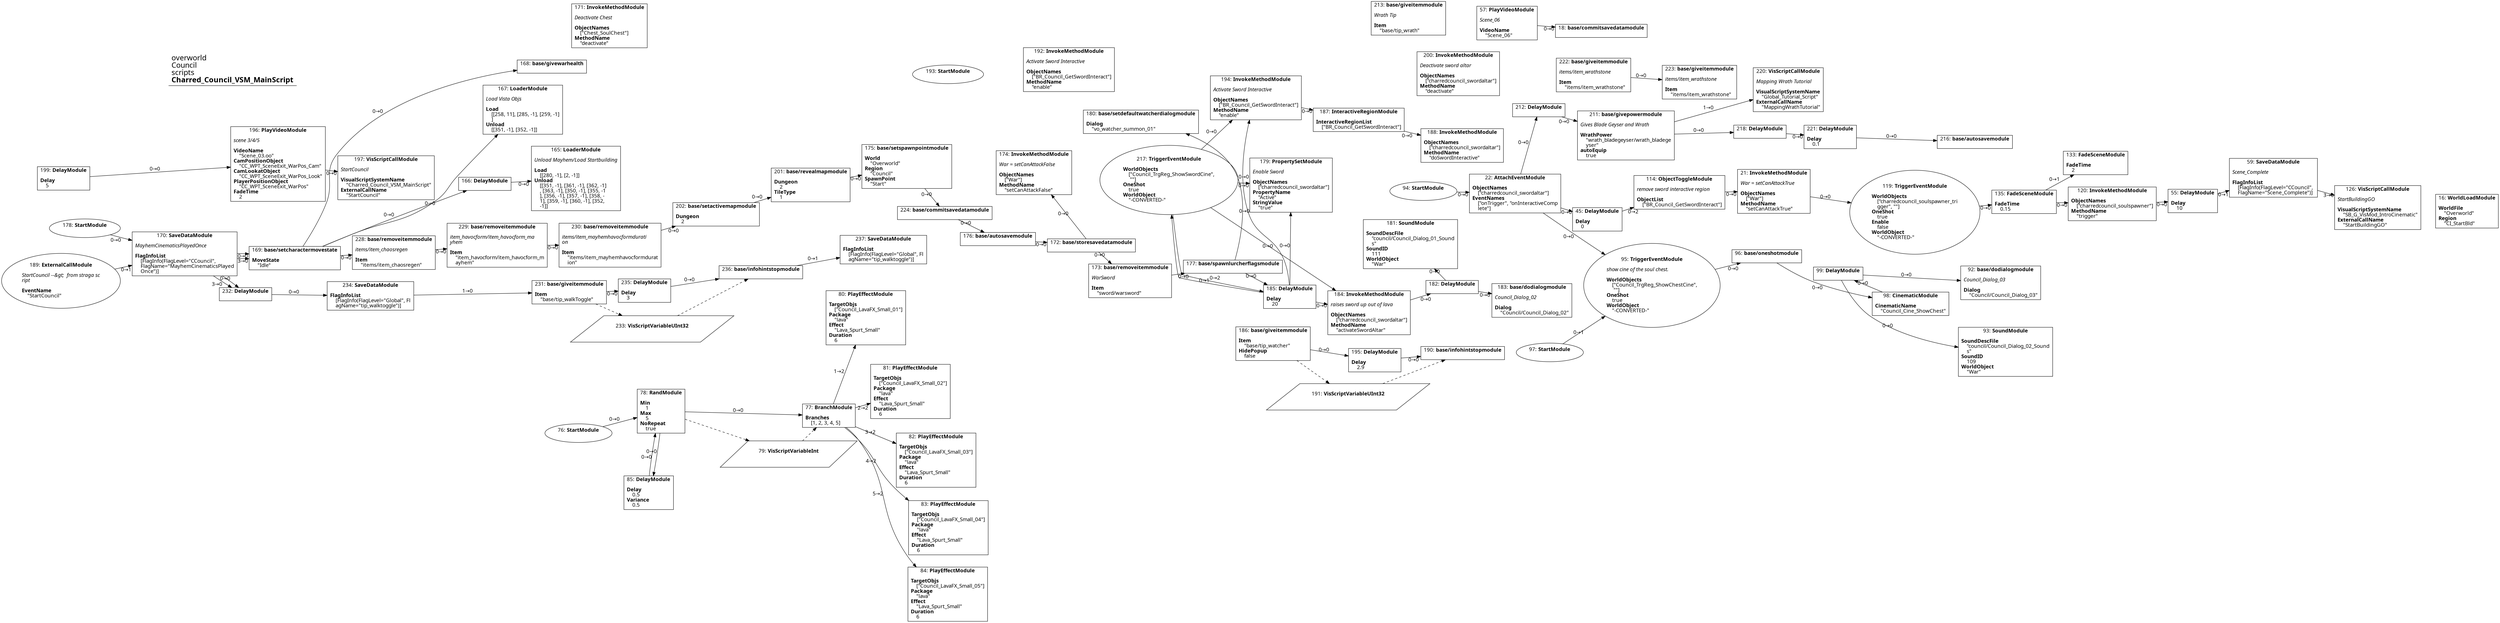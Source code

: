 digraph {
    layout = fdp;
    overlap = prism;
    sep = "+16";
    splines = spline;

    node [ shape = box ];

    graph [ fontname = "Segoe UI" ];
    node [ fontname = "Segoe UI" ];
    edge [ fontname = "Segoe UI" ];

    16 [ label = <16: <b>WorldLoadModule</b><br/><br/><b>WorldFile</b><br align="left"/>    &quot;Overworld&quot;<br align="left"/><b>Region</b><br align="left"/>    &quot;CI_StartBld&quot;<br align="left"/>> ];
    16 [ pos = "3.8240001,-0.009000001!" ];

    18 [ label = <18: <b>base/commitsavedatamodule</b><br/><br/>> ];
    18 [ pos = "2.0210001,0.537!" ];

    21 [ label = <21: <b>InvokeMethodModule</b><br/><br/><i>War = setCanAttackTrue<br align="left"/></i><br align="left"/><b>ObjectNames</b><br align="left"/>    [&quot;War&quot;]<br align="left"/><b>MethodName</b><br align="left"/>    &quot;setCanAttackTrue&quot;<br align="left"/>> ];
    21 [ pos = "2.1850002,0.029000001!" ];
    21 -> 119 [ label = "0→0" ];

    22 [ label = <22: <b>AttachEventModule</b><br/><br/><b>ObjectNames</b><br align="left"/>    [&quot;charredcouncil_swordaltar&quot;]<br align="left"/><b>EventNames</b><br align="left"/>    [&quot;onTrigger&quot;, &quot;onInteractiveComp<br align="left"/>    lete&quot;]<br align="left"/>> ];
    22 [ pos = "1.44,-0.017!" ];
    22 -> 45 [ label = "0→0" ];
    22 -> 95 [ label = "0→0" ];
    22 -> 212 [ label = "0→0" ];

    45 [ label = <45: <b>DelayModule</b><br/><br/><b>Delay</b><br align="left"/>    0<br align="left"/>> ];
    45 [ pos = "1.7910001,-0.017!" ];
    45 -> 114 [ label = "0→2" ];

    55 [ label = <55: <b>DelayModule</b><br/><br/><b>Delay</b><br align="left"/>    10<br align="left"/>> ];
    55 [ pos = "3.1160002,0.029000001!" ];
    55 -> 59 [ label = "0→1" ];

    57 [ label = <57: <b>PlayVideoModule</b><br/><br/><i>Scene_06<br align="left"/></i><br align="left"/><b>VideoName</b><br align="left"/>    &quot;Scene_06&quot;<br align="left"/>> ];
    57 [ pos = "1.8310001,0.537!" ];
    57 -> 18 [ label = "0→0" ];

    59 [ label = <59: <b>SaveDataModule</b><br/><br/><i>Scene_Complete<br align="left"/></i><br align="left"/><b>FlagInfoList</b><br align="left"/>    [FlagInfo(FlagLevel=&quot;CCouncil&quot;, <br align="left"/>    FlagName=&quot;Scene_Complete&quot;)]<br align="left"/>> ];
    59 [ pos = "3.295,0.052!" ];
    59 -> 126 [ label = "3→0" ];

    76 [ label = <76: <b>StartModule</b><br/><br/>> ];
    76 [ shape = oval ]
    76 [ pos = "-2.322,-1.1400001!" ];
    76 -> 78 [ label = "0→0" ];

    77 [ label = <77: <b>BranchModule</b><br/><br/><b>Branches</b><br align="left"/>    [1, 2, 3, 4, 5]<br align="left"/>> ];
    77 [ pos = "-1.8090001,-1.1400001!" ];
    77 -> 80 [ label = "1→2" ];
    77 -> 81 [ label = "2→2" ];
    77 -> 82 [ label = "3→2" ];
    77 -> 83 [ label = "4→2" ];
    77 -> 84 [ label = "5→2" ];
    79 -> 77 [ style = dashed ];

    78 [ label = <78: <b>RandModule</b><br/><br/><b>Min</b><br align="left"/>    1<br align="left"/><b>Max</b><br align="left"/>    5<br align="left"/><b>NoRepeat</b><br align="left"/>    true<br align="left"/>> ];
    78 [ pos = "-2.124,-1.1400001!" ];
    78 -> 77 [ label = "0→0" ];
    78 -> 85 [ label = "0→0" ];
    78 -> 79 [ style = dashed ];

    79 [ label = <79: <b>VisScriptVariableInt</b><br/><br/>> ];
    79 [ shape = parallelogram ]
    79 [ pos = "-1.922,-1.2370001!" ];

    80 [ label = <80: <b>PlayEffectModule</b><br/><br/><b>TargetObjs</b><br align="left"/>    [&quot;Council_LavaFX_Small_01&quot;]<br align="left"/><b>Package</b><br align="left"/>    &quot;lava&quot;<br align="left"/><b>Effect</b><br align="left"/>    &quot;Lava_Spurt_Small&quot;<br align="left"/><b>Duration</b><br align="left"/>    6<br align="left"/>> ];
    80 [ pos = "-1.5250001,-0.88000005!" ];

    81 [ label = <81: <b>PlayEffectModule</b><br/><br/><b>TargetObjs</b><br align="left"/>    [&quot;Council_LavaFX_Small_02&quot;]<br align="left"/><b>Package</b><br align="left"/>    &quot;lava&quot;<br align="left"/><b>Effect</b><br align="left"/>    &quot;Lava_Spurt_Small&quot;<br align="left"/><b>Duration</b><br align="left"/>    6<br align="left"/>> ];
    81 [ pos = "-1.5250001,-1.0450001!" ];

    82 [ label = <82: <b>PlayEffectModule</b><br/><br/><b>TargetObjs</b><br align="left"/>    [&quot;Council_LavaFX_Small_03&quot;]<br align="left"/><b>Package</b><br align="left"/>    &quot;lava&quot;<br align="left"/><b>Effect</b><br align="left"/>    &quot;Lava_Spurt_Small&quot;<br align="left"/><b>Duration</b><br align="left"/>    6<br align="left"/>> ];
    82 [ pos = "-1.526,-1.2090001!" ];

    83 [ label = <83: <b>PlayEffectModule</b><br/><br/><b>TargetObjs</b><br align="left"/>    [&quot;Council_LavaFX_Small_04&quot;]<br align="left"/><b>Package</b><br align="left"/>    &quot;lava&quot;<br align="left"/><b>Effect</b><br align="left"/>    &quot;Lava_Spurt_Small&quot;<br align="left"/><b>Duration</b><br align="left"/>    6<br align="left"/>> ];
    83 [ pos = "-1.526,-1.376!" ];

    84 [ label = <84: <b>PlayEffectModule</b><br/><br/><b>TargetObjs</b><br align="left"/>    [&quot;Council_LavaFX_Small_05&quot;]<br align="left"/><b>Package</b><br align="left"/>    &quot;lava&quot;<br align="left"/><b>Effect</b><br align="left"/>    &quot;Lava_Spurt_Small&quot;<br align="left"/><b>Duration</b><br align="left"/>    6<br align="left"/>> ];
    84 [ pos = "-1.526,-1.544!" ];

    85 [ label = <85: <b>DelayModule</b><br/><br/><b>Delay</b><br align="left"/>    0.5<br align="left"/><b>Variance</b><br align="left"/>    0.5<br align="left"/>> ];
    85 [ pos = "-2.095,-1.3210001!" ];
    85 -> 78 [ label = "0→0" ];

    92 [ label = <92: <b>base/dodialogmodule</b><br/><br/><i>Council_Dialog_03<br align="left"/></i><br align="left"/><b>Dialog</b><br align="left"/>    &quot;Council/Council_Dialog_03&quot;<br align="left"/>> ];
    92 [ pos = "2.618,-0.277!" ];

    93 [ label = <93: <b>SoundModule</b><br/><br/><b>SoundDescFile</b><br align="left"/>    &quot;council/Council_Dialog_02_Sound<br align="left"/>    s&quot;<br align="left"/><b>SoundID</b><br align="left"/>    109<br align="left"/><b>WorldObject</b><br align="left"/>    &quot;War&quot;<br align="left"/>> ];
    93 [ pos = "2.618,-0.372!" ];

    94 [ label = <94: <b>StartModule</b><br/><br/>> ];
    94 [ shape = oval ]
    94 [ pos = "1.2390001,-0.017!" ];
    94 -> 22 [ label = "0→0" ];

    95 [ label = <95: <b>TriggerEventModule</b><br/><br/><i>show cine of the soul chest.<br align="left"/></i><br align="left"/><b>WorldObjects</b><br align="left"/>    [&quot;Council_TrgReg_ShowChestCine&quot;,<br align="left"/>     &quot;&quot;]<br align="left"/><b>OneShot</b><br align="left"/>    true<br align="left"/><b>WorldObject</b><br align="left"/>    &quot;-CONVERTED-&quot;<br align="left"/>> ];
    95 [ shape = oval ]
    95 [ pos = "1.8100001,-0.277!" ];
    95 -> 96 [ label = "0→0" ];

    96 [ label = <96: <b>base/oneshotmodule</b><br/><br/>> ];
    96 [ pos = "2.0570002,-0.277!" ];
    96 -> 98 [ label = "0→0" ];

    97 [ label = <97: <b>StartModule</b><br/><br/>> ];
    97 [ shape = oval ]
    97 [ pos = "1.447,-0.34100002!" ];
    97 -> 95 [ label = "0→1" ];

    98 [ label = <98: <b>CinematicModule</b><br/><br/><b>CinematicName</b><br align="left"/>    &quot;Council_Cine_ShowChest&quot;<br align="left"/>> ];
    98 [ pos = "2.2280002,-0.277!" ];
    98 -> 99 [ label = "0→0" ];

    99 [ label = <99: <b>DelayModule</b><br/><br/>> ];
    99 [ pos = "2.4410002,-0.277!" ];
    99 -> 92 [ label = "0→0" ];
    99 -> 93 [ label = "0→0" ];

    114 [ label = <114: <b>ObjectToggleModule</b><br/><br/><i>remove sword interactive region<br align="left"/></i><br align="left"/><b>ObjectList</b><br align="left"/>    [&quot;BR_Council_GetSwordInteract&quot;]<br align="left"/>> ];
    114 [ pos = "1.9640001,0.029000001!" ];
    114 -> 21 [ label = "0→0" ];

    119 [ label = <119: <b>TriggerEventModule</b><br/><br/><b>WorldObjects</b><br align="left"/>    [&quot;charredcouncil_soulspawner_tri<br align="left"/>    gger&quot;, &quot;&quot;]<br align="left"/><b>OneShot</b><br align="left"/>    true<br align="left"/><b>Enable</b><br align="left"/>    false<br align="left"/><b>WorldObject</b><br align="left"/>    &quot;-CONVERTED-&quot;<br align="left"/>> ];
    119 [ shape = oval ]
    119 [ pos = "2.3930001,0.029000001!" ];
    119 -> 135 [ label = "0→0" ];

    120 [ label = <120: <b>InvokeMethodModule</b><br/><br/><b>ObjectNames</b><br align="left"/>    [&quot;charredcouncil_soulspawner&quot;]<br align="left"/><b>MethodName</b><br align="left"/>    &quot;trigger&quot;<br align="left"/>> ];
    120 [ pos = "2.9020002,0.029000001!" ];
    120 -> 55 [ label = "0→0" ];

    126 [ label = <126: <b>VisScriptCallModule</b><br/><br/><i>StartBuildingGO<br align="left"/></i><br align="left"/><b>VisualScriptSystemName</b><br align="left"/>    &quot;SB_G_VisMod_IntroCinematic&quot;<br align="left"/><b>ExternalCallName</b><br align="left"/>    &quot;StartBuildingGO&quot;<br align="left"/>> ];
    126 [ pos = "3.528,0.006!" ];

    133 [ label = <133: <b>FadeSceneModule</b><br/><br/><b>FadeTime</b><br align="left"/>    2<br align="left"/>> ];
    133 [ pos = "2.9,0.178!" ];

    135 [ label = <135: <b>FadeSceneModule</b><br/><br/><b>FadeTime</b><br align="left"/>    0.15<br align="left"/>> ];
    135 [ pos = "2.64,0.029000001!" ];
    135 -> 133 [ label = "0→1" ];
    135 -> 120 [ label = "0→0" ];

    165 [ label = <165: <b>LoaderModule</b><br/><br/><i>Unload Mayhem/Load Startbuilding<br align="left"/></i><br align="left"/><b>Load</b><br align="left"/>    [[280, -1], [2, -1]]<br align="left"/><b>Unload</b><br align="left"/>    [[351, -1], [361, -1], [362, -1]<br align="left"/>    , [363, -1], [350, -1], [355, -1<br align="left"/>    ], [356, -1], [357, -1], [358, -<br align="left"/>    1], [359, -1], [360, -1], [352, <br align="left"/>    -1]]<br align="left"/>> ];
    165 [ pos = "-1.8900001,-0.020000001!" ];

    166 [ label = <166: <b>DelayModule</b><br/><br/>> ];
    166 [ pos = "-2.0470002,-0.020000001!" ];
    166 -> 165 [ label = "0→0" ];

    167 [ label = <167: <b>LoaderModule</b><br/><br/><i>Load Vista Objs<br align="left"/></i><br align="left"/><b>Load</b><br align="left"/>    [[258, 11], [285, -1], [259, -1]<br align="left"/>    ]<br align="left"/><b>Unload</b><br align="left"/>    [[351, -1], [352, -1]]<br align="left"/>> ];
    167 [ pos = "-2.0470002,0.08800001!" ];

    168 [ label = <168: <b>base/givewarhealth</b><br/><br/>> ];
    168 [ pos = "-2.045,0.19600001!" ];

    169 [ label = <169: <b>base/setcharactermovestate</b><br/><br/><b>MoveState</b><br align="left"/>    &quot;Idle&quot;<br align="left"/>> ];
    169 [ pos = "-2.4280002,-0.22600001!" ];
    169 -> 166 [ label = "0→0" ];
    169 -> 167 [ label = "0→0" ];
    169 -> 168 [ label = "0→0" ];
    169 -> 228 [ label = "0→0" ];

    170 [ label = <170: <b>SaveDataModule</b><br/><br/><i>MayhemCinematicsPlayedOnce<br align="left"/></i><br align="left"/><b>FlagInfoList</b><br align="left"/>    [FlagInfo(FlagLevel=&quot;CCouncil&quot;, <br align="left"/>    FlagName=&quot;MayhemCinematicsPlayed<br align="left"/>    Once&quot;)]<br align="left"/>> ];
    170 [ pos = "-2.676,-0.22600001!" ];
    170 -> 169 [ label = "0→0" ];
    170 -> 169 [ label = "3→0" ];
    170 -> 232 [ label = "0→0" ];
    170 -> 232 [ label = "3→0" ];

    171 [ label = <171: <b>InvokeMethodModule</b><br/><br/><i>Deactivate Chest<br align="left"/></i><br align="left"/><b>ObjectNames</b><br align="left"/>    [&quot;Chest_SoulChest&quot;]<br align="left"/><b>MethodName</b><br align="left"/>    &quot;deactivate&quot;<br align="left"/>> ];
    171 [ pos = "-1.8650001,0.45700002!" ];

    172 [ label = <172: <b>base/storesavedatamodule</b><br/><br/>> ];
    172 [ pos = "-0.40500003,-0.22600001!" ];
    172 -> 173 [ label = "0→0" ];
    172 -> 174 [ label = "0→0" ];

    173 [ label = <173: <b>base/removeitemmodule</b><br/><br/><i>WarSword<br align="left"/></i><br align="left"/><b>Item</b><br align="left"/>    &quot;sword/warsword&quot;<br align="left"/>> ];
    173 [ pos = "-0.16900001,-0.22600001!" ];
    173 -> 177 [ label = "0→0" ];

    174 [ label = <174: <b>InvokeMethodModule</b><br/><br/><i>War = setCanAttackFalse<br align="left"/></i><br align="left"/><b>ObjectNames</b><br align="left"/>    [&quot;War&quot;]<br align="left"/><b>MethodName</b><br align="left"/>    &quot;setCanAttackFalse&quot;<br align="left"/>> ];
    174 [ pos = "-0.16900001,-0.074!" ];

    175 [ label = <175: <b>base/setspawnpointmodule</b><br/><br/><b>World</b><br align="left"/>    &quot;Overworld&quot;<br align="left"/><b>Region</b><br align="left"/>    &quot;Council&quot;<br align="left"/><b>SpawnPoint</b><br align="left"/>    &quot;Start&quot;<br align="left"/>> ];
    175 [ pos = "-1.0710001,-0.22600001!" ];
    175 -> 224 [ label = "0→0" ];

    176 [ label = <176: <b>base/autosavemodule</b><br/><br/>> ];
    176 [ pos = "-0.59800005,-0.22600001!" ];
    176 -> 172 [ label = "0→0" ];

    177 [ label = <177: <b>base/spawnlurcherflagsmodule</b><br/><br/>> ];
    177 [ pos = "0.026,-0.22600001!" ];
    177 -> 185 [ label = "0→0" ];
    177 -> 180 [ label = "0→0" ];

    178 [ label = <178: <b>StartModule</b><br/><br/>> ];
    178 [ shape = oval ]
    178 [ pos = "-2.9980001,-0.13900001!" ];
    178 -> 170 [ label = "0→0" ];

    179 [ label = <179: <b>PropertySetModule</b><br/><br/><i>Enable Sword<br align="left"/></i><br align="left"/><b>ObjectNames</b><br align="left"/>    [&quot;charredcouncil_swordaltar&quot;]<br align="left"/><b>PropertyName</b><br align="left"/>    &quot;Active&quot;<br align="left"/><b>StringValue</b><br align="left"/>    &quot;true&quot;<br align="left"/>> ];
    179 [ pos = "0.572,-0.055000003!" ];

    180 [ label = <180: <b>base/setdefaultwatcherdialogmodule</b><br/><br/><b>Dialog</b><br align="left"/>    &quot;vo_watcher_summon_01&quot;<br align="left"/>> ];
    180 [ pos = "0.28800002,0.055000003!" ];

    181 [ label = <181: <b>SoundModule</b><br/><br/><b>SoundDescFile</b><br align="left"/>    &quot;council/Council_Dialog_01_Sound<br align="left"/>    s&quot;<br align="left"/><b>SoundID</b><br align="left"/>    111<br align="left"/><b>WorldObject</b><br align="left"/>    &quot;War&quot;<br align="left"/>> ];
    181 [ pos = "1.01,-0.079!" ];

    182 [ label = <182: <b>DelayModule</b><br/><br/>> ];
    182 [ pos = "0.79300004,-0.22600001!" ];
    182 -> 181 [ label = "0→0" ];
    182 -> 183 [ label = "0→0" ];

    183 [ label = <183: <b>base/dodialogmodule</b><br/><br/><i>Council_Dialog_02<br align="left"/></i><br align="left"/><b>Dialog</b><br align="left"/>    &quot;Council/Council_Dialog_02&quot;<br align="left"/>> ];
    183 [ pos = "1.01,-0.22600001!" ];

    184 [ label = <184: <b>InvokeMethodModule</b><br/><br/><i>raises sword up out of lava<br align="left"/></i><br align="left"/><b>ObjectNames</b><br align="left"/>    [&quot;charredcouncil_swordaltar&quot;]<br align="left"/><b>MethodName</b><br align="left"/>    &quot;activateSwordAltar&quot;<br align="left"/>> ];
    184 [ pos = "0.574,-0.22600001!" ];
    184 -> 182 [ label = "0→0" ];

    185 [ label = <185: <b>DelayModule</b><br/><br/><b>Delay</b><br align="left"/>    20<br align="left"/>> ];
    185 [ pos = "0.29200003,-0.22600001!" ];
    185 -> 184 [ label = "0→0" ];
    185 -> 179 [ label = "0→0" ];
    185 -> 194 [ label = "0→0" ];
    185 -> 217 [ label = "0→1" ];

    186 [ label = <186: <b>base/giveitemmodule</b><br/><br/><b>Item</b><br align="left"/>    &quot;base/tip_watcher&quot;<br align="left"/><b>HidePopup</b><br align="left"/>    false<br align="left"/>> ];
    186 [ pos = "0.32000002,-0.50100005!" ];
    186 -> 195 [ label = "0→0" ];
    186 -> 191 [ style = dashed ];

    187 [ label = <187: <b>InteractiveRegionModule</b><br/><br/><b>InteractiveRegionList</b><br align="left"/>    [&quot;BR_Council_GetSwordInteract&quot;]<br align="left"/>> ];
    187 [ pos = "0.78000003,0.095000006!" ];
    187 -> 188 [ label = "0→0" ];

    188 [ label = <188: <b>InvokeMethodModule</b><br/><br/><b>ObjectNames</b><br align="left"/>    [&quot;charredcouncil_swordaltar&quot;]<br align="left"/><b>MethodName</b><br align="left"/>    &quot;doSwordInteractive&quot;<br align="left"/>> ];
    188 [ pos = "1.0450001,0.095000006!" ];

    189 [ label = <189: <b>ExternalCallModule</b><br/><br/><i>StartCouncil --&amp;gt;  from straga sc<br align="left"/>ript<br align="left"/></i><br align="left"/><b>EventName</b><br align="left"/>    &quot;StartCouncil&quot;<br align="left"/>> ];
    189 [ shape = oval ]
    189 [ pos = "-2.999,-0.24900001!" ];
    189 -> 170 [ label = "0→1" ];

    190 [ label = <190: <b>base/infohintstopmodule</b><br/><br/>> ];
    190 [ pos = "0.71800005,-0.50100005!" ];
    191 -> 190 [ style = dashed ];

    191 [ label = <191: <b>VisScriptVariableUInt32</b><br/><br/>> ];
    191 [ shape = parallelogram ]
    191 [ pos = "0.512,-0.694!" ];

    192 [ label = <192: <b>InvokeMethodModule</b><br/><br/><i>Activate Sword Interactive<br align="left"/></i><br align="left"/><b>ObjectNames</b><br align="left"/>    [&quot;BR_Council_GetSwordInteract&quot;]<br align="left"/><b>MethodName</b><br align="left"/>    &quot;enable&quot;<br align="left"/>> ];
    192 [ pos = "-0.029000001,0.28100002!" ];

    193 [ label = <193: <b>StartModule</b><br/><br/>> ];
    193 [ shape = oval ]
    193 [ pos = "-0.201,0.273!" ];

    194 [ label = <194: <b>InvokeMethodModule</b><br/><br/><i>Activate Sword Interactive<br align="left"/></i><br align="left"/><b>ObjectNames</b><br align="left"/>    [&quot;BR_Council_GetSwordInteract&quot;]<br align="left"/><b>MethodName</b><br align="left"/>    &quot;enable&quot;<br align="left"/>> ];
    194 [ pos = "0.574,0.095000006!" ];
    194 -> 187 [ label = "0→0" ];

    195 [ label = <195: <b>DelayModule</b><br/><br/><b>Delay</b><br align="left"/>    2.9<br align="left"/>> ];
    195 [ pos = "0.517,-0.50100005!" ];
    195 -> 190 [ label = "0→0" ];

    196 [ label = <196: <b>PlayVideoModule</b><br/><br/><i>scene 3/4/5<br align="left"/></i><br align="left"/><b>VideoName</b><br align="left"/>    &quot;Scene_03.oo&quot;<br align="left"/><b>CamPositionObject</b><br align="left"/>    &quot;CC_WPT_SceneExit_WarPos_Cam&quot;<br align="left"/><b>CamLookatObject</b><br align="left"/>    &quot;CC_WPT_SceneExit_WarPos_Look&quot;<br align="left"/><b>PlayerPositionObject</b><br align="left"/>    &quot;CC_WPT_SceneExit_WarPos&quot;<br align="left"/><b>FadeTime</b><br align="left"/>    2<br align="left"/>> ];
    196 [ pos = "-2.9480002,0.037!" ];
    196 -> 197 [ label = "0→0" ];

    197 [ label = <197: <b>VisScriptCallModule</b><br/><br/><i>StartCouncil<br align="left"/></i><br align="left"/><b>VisualScriptSystemName</b><br align="left"/>    &quot;Charred_Council_VSM_MainScript&quot;<br align="left"/><b>ExternalCallName</b><br align="left"/>    &quot;StartCouncil&quot;<br align="left"/>> ];
    197 [ pos = "-2.752,0.037!" ];

    199 [ label = <199: <b>DelayModule</b><br/><br/><b>Delay</b><br align="left"/>    5<br align="left"/>> ];
    199 [ pos = "-3.157,0.037!" ];
    199 -> 196 [ label = "0→0" ];

    200 [ label = <200: <b>InvokeMethodModule</b><br/><br/><i>Deactivate sword altar<br align="left"/></i><br align="left"/><b>ObjectNames</b><br align="left"/>    [&quot;charredcouncil_swordaltar&quot;]<br align="left"/><b>MethodName</b><br align="left"/>    &quot;deactivate&quot;<br align="left"/>> ];
    200 [ pos = "1.3750001,0.29200003!" ];

    201 [ label = <201: <b>base/revealmapmodule</b><br/><br/><b>Dungeon</b><br align="left"/>    2<br align="left"/><b>TileType</b><br align="left"/>    1<br align="left"/>> ];
    201 [ pos = "-1.274,-0.22600001!" ];
    201 -> 175 [ label = "0→0" ];

    202 [ label = <202: <b>base/setactivemapmodule</b><br/><br/><b>Dungeon</b><br align="left"/>    2<br align="left"/>> ];
    202 [ pos = "-1.4770001,-0.22600001!" ];
    202 -> 201 [ label = "0→0" ];

    211 [ label = <211: <b>base/givepowermodule</b><br/><br/><i>Gives Blade Geyser and Wrath<br align="left"/></i><br align="left"/><b>WrathPower</b><br align="left"/>    &quot;wrath_bladegeyser/wrath_bladege<br align="left"/>    yser&quot;<br align="left"/><b>autoEquip</b><br align="left"/>    true<br align="left"/>> ];
    211 [ pos = "1.973,0.177!" ];
    211 -> 218 [ label = "0→0" ];
    211 -> 220 [ label = "1→0" ];

    212 [ label = <212: <b>DelayModule</b><br/><br/>> ];
    212 [ pos = "1.792,0.177!" ];
    212 -> 211 [ label = "0→0" ];

    213 [ label = <213: <b>base/giveitemmodule</b><br/><br/><i>Wrath Tip<br align="left"/></i><br align="left"/><b>Item</b><br align="left"/>    &quot;base/tip_wrath&quot;<br align="left"/>> ];
    213 [ pos = "1.6400001,0.54!" ];

    216 [ label = <216: <b>base/autosavemodule</b><br/><br/>> ];
    216 [ pos = "2.6320002,0.22100002!" ];

    217 [ label = <217: <b>TriggerEventModule</b><br/><br/><b>WorldObjects</b><br align="left"/>    [&quot;Council_TrgReg_ShowSwordCine&quot;,<br align="left"/>     &quot;&quot;]<br align="left"/><b>OneShot</b><br align="left"/>    true<br align="left"/><b>WorldObject</b><br align="left"/>    &quot;-CONVERTED-&quot;<br align="left"/>> ];
    217 [ shape = oval ]
    217 [ pos = "0.29000002,-0.011000001!" ];
    217 -> 185 [ label = "0→2" ];
    217 -> 184 [ label = "0→0" ];
    217 -> 194 [ label = "0→0" ];
    217 -> 179 [ label = "0→0" ];

    218 [ label = <218: <b>DelayModule</b><br/><br/>> ];
    218 [ pos = "2.285,0.22100002!" ];
    218 -> 221 [ label = "0→0" ];

    220 [ label = <220: <b>VisScriptCallModule</b><br/><br/><i>Mapping Wrath Tutorial<br align="left"/></i><br align="left"/><b>VisualScriptSystemName</b><br align="left"/>    &quot;Global_Tutorial_Script&quot;<br align="left"/><b>ExternalCallName</b><br align="left"/>    &quot;MappingWrathTutorial&quot;<br align="left"/>> ];
    220 [ pos = "2.361,0.31!" ];

    221 [ label = <221: <b>DelayModule</b><br/><br/><b>Delay</b><br align="left"/>    0.1<br align="left"/>> ];
    221 [ pos = "2.47,0.22100002!" ];
    221 -> 216 [ label = "0→0" ];

    222 [ label = <222: <b>base/giveitemmodule</b><br/><br/><i>items/item_wrathstone<br align="left"/></i><br align="left"/><b>Item</b><br align="left"/>    &quot;items/item_wrathstone&quot;<br align="left"/>> ];
    222 [ pos = "1.9770001,0.337!" ];
    222 -> 223 [ label = "0→0" ];

    223 [ label = <223: <b>base/giveitemmodule</b><br/><br/><i>items/item_wrathstone<br align="left"/></i><br align="left"/><b>Item</b><br align="left"/>    &quot;items/item_wrathstone&quot;<br align="left"/>> ];
    223 [ pos = "2.1560001,0.337!" ];

    224 [ label = <224: <b>base/commitsavedatamodule</b><br/><br/>> ];
    224 [ pos = "-0.84900004,-0.22600001!" ];
    224 -> 176 [ label = "0→0" ];

    228 [ label = <228: <b>base/removeitemmodule</b><br/><br/><i>items/item_chaosregen<br align="left"/></i><br align="left"/><b>Item</b><br align="left"/>    &quot;items/item_chaosregen&quot;<br align="left"/>> ];
    228 [ pos = "-2.1390002,-0.22600001!" ];
    228 -> 229 [ label = "0→0" ];

    229 [ label = <229: <b>base/removeitemmodule</b><br/><br/><i>item_havocform/item_havocform_ma<br align="left"/>yhem<br align="left"/></i><br align="left"/><b>Item</b><br align="left"/>    &quot;item_havocform/item_havocform_m<br align="left"/>    ayhem&quot;<br align="left"/>> ];
    229 [ pos = "-1.937,-0.22600001!" ];
    229 -> 230 [ label = "0→0" ];

    230 [ label = <230: <b>base/removeitemmodule</b><br/><br/><i>items/item_mayhemhavocformdurati<br align="left"/>on<br align="left"/></i><br align="left"/><b>Item</b><br align="left"/>    &quot;items/item_mayhemhavocformdurat<br align="left"/>    ion&quot;<br align="left"/>> ];
    230 [ pos = "-1.659,-0.22600001!" ];
    230 -> 202 [ label = "0→0" ];

    231 [ label = <231: <b>base/giveitemmodule</b><br/><br/><b>Item</b><br align="left"/>    &quot;base/tip_walkToggle&quot;<br align="left"/>> ];
    231 [ pos = "-2.0400002,-0.42600003!" ];
    231 -> 235 [ label = "0→0" ];
    231 -> 233 [ style = dashed ];

    232 [ label = <232: <b>DelayModule</b><br/><br/>> ];
    232 [ pos = "-2.4280002,-0.404!" ];
    232 -> 234 [ label = "0→0" ];

    233 [ label = <233: <b>VisScriptVariableUInt32</b><br/><br/>> ];
    233 [ shape = parallelogram ]
    233 [ pos = "-1.868,-0.50100005!" ];

    234 [ label = <234: <b>SaveDataModule</b><br/><br/><b>FlagInfoList</b><br align="left"/>    [FlagInfo(FlagLevel=&quot;Global&quot;, Fl<br align="left"/>    agName=&quot;tip_walktoggle&quot;)]<br align="left"/>> ];
    234 [ pos = "-2.2570002,-0.404!" ];
    234 -> 231 [ label = "1→0" ];

    235 [ label = <235: <b>DelayModule</b><br/><br/><b>Delay</b><br align="left"/>    3<br align="left"/>> ];
    235 [ pos = "-1.7210001,-0.42700002!" ];
    235 -> 236 [ label = "0→0" ];

    236 [ label = <236: <b>base/infohintstopmodule</b><br/><br/>> ];
    236 [ pos = "-1.5370001,-0.42700002!" ];
    236 -> 237 [ label = "0→1" ];
    233 -> 236 [ style = dashed ];

    237 [ label = <237: <b>SaveDataModule</b><br/><br/><b>FlagInfoList</b><br align="left"/>    [FlagInfo(FlagLevel=&quot;Global&quot;, Fl<br align="left"/>    agName=&quot;tip_walktoggle&quot;)]<br align="left"/>> ];
    237 [ pos = "-1.3610001,-0.404!" ];

    title [ pos = "-3.1580002,0.541!" ];
    title [ shape = underline ];
    title [ label = <<font point-size="20">overworld<br align="left"/>Council<br align="left"/>scripts<br align="left"/><b>Charred_Council_VSM_MainScript</b><br align="left"/></font>> ];
}

